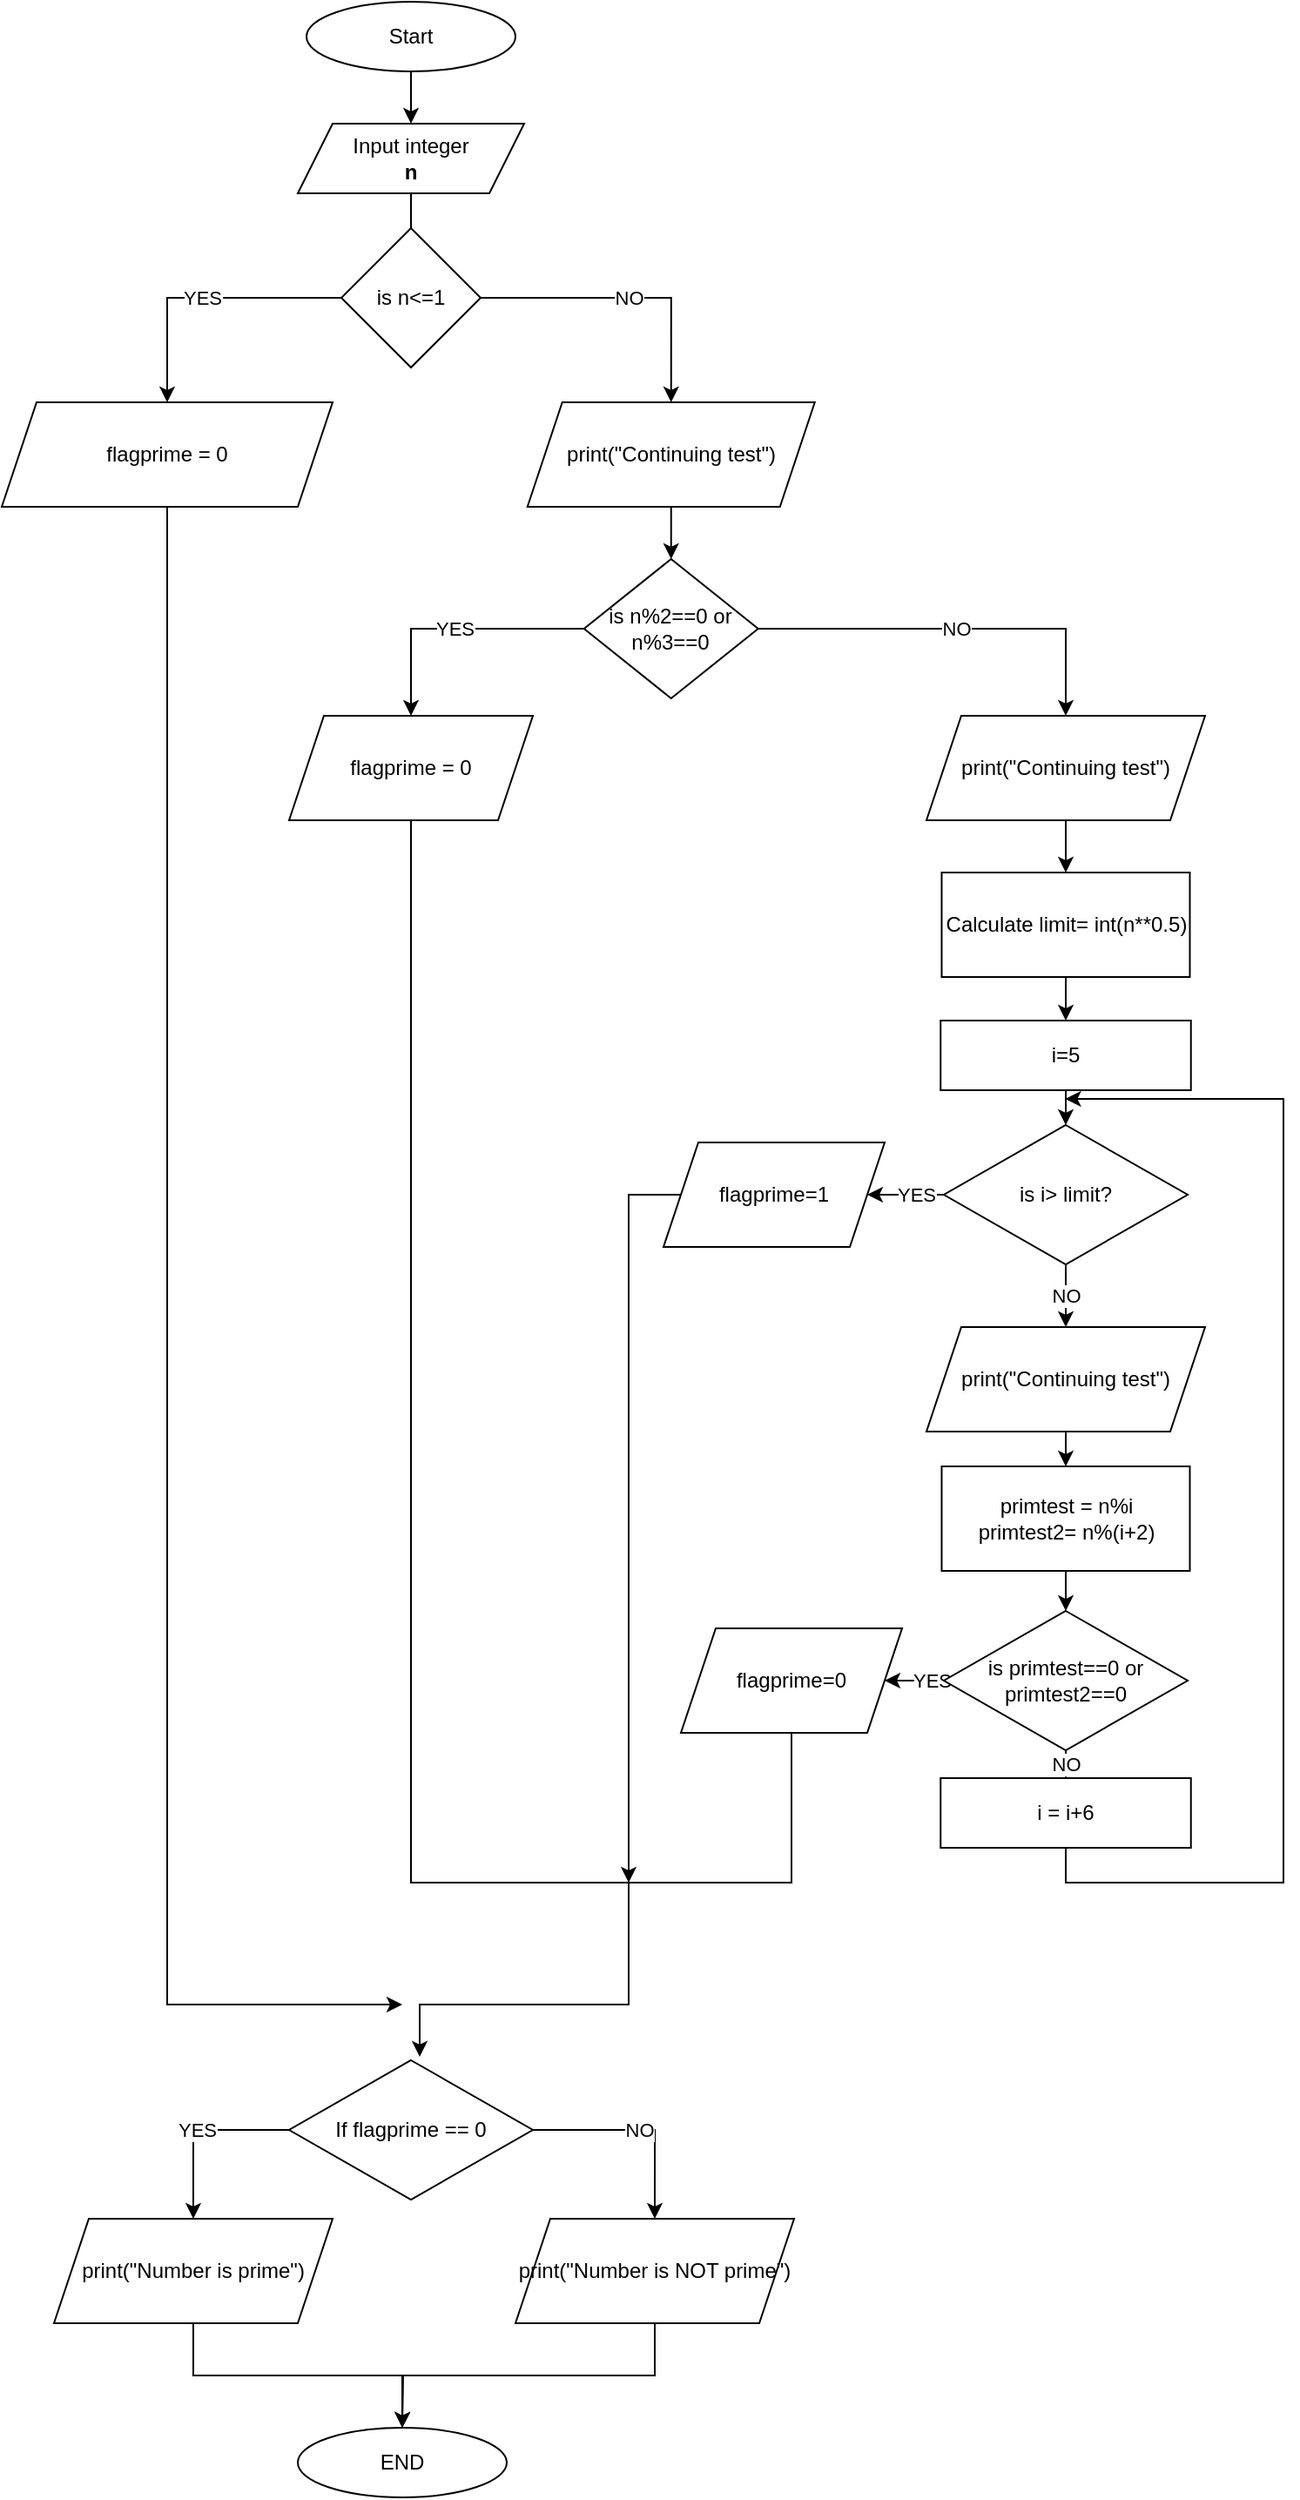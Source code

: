 <mxfile version="20.8.5" type="github">
  <diagram id="34EZfJhrYHgC37fopkoC" name="Page-1">
    <mxGraphModel dx="1912" dy="1168" grid="1" gridSize="10" guides="1" tooltips="1" connect="1" arrows="1" fold="1" page="1" pageScale="1" pageWidth="827" pageHeight="1169" math="0" shadow="0">
      <root>
        <mxCell id="0" />
        <mxCell id="1" parent="0" />
        <mxCell id="uWPHuh8nvIAf7vCWcb3A-2" style="edgeStyle=orthogonalEdgeStyle;rounded=0;orthogonalLoop=1;jettySize=auto;html=1;exitX=0.5;exitY=1;exitDx=0;exitDy=0;entryX=0.5;entryY=0;entryDx=0;entryDy=0;" parent="1" source="fB9wuU_Gm-C1jsRpjV0--1" target="JkchHSl3erVK-wzrHskg-3" edge="1">
          <mxGeometry relative="1" as="geometry" />
        </mxCell>
        <mxCell id="fB9wuU_Gm-C1jsRpjV0--1" value="Start" style="ellipse;whiteSpace=wrap;html=1;" parent="1" vertex="1">
          <mxGeometry x="335" y="20" width="120" height="40" as="geometry" />
        </mxCell>
        <mxCell id="JkchHSl3erVK-wzrHskg-3" value="Input integer&lt;br&gt;&lt;b&gt;n&lt;/b&gt;" style="shape=parallelogram;perimeter=parallelogramPerimeter;whiteSpace=wrap;html=1;fixedSize=1;" parent="1" vertex="1">
          <mxGeometry x="330" y="90" width="130" height="40" as="geometry" />
        </mxCell>
        <mxCell id="Tft8_pZeIXdR6v2e2bm5-25" style="edgeStyle=orthogonalEdgeStyle;rounded=0;orthogonalLoop=1;jettySize=auto;html=1;exitX=0.5;exitY=1;exitDx=0;exitDy=0;entryX=0.5;entryY=0;entryDx=0;entryDy=0;" edge="1" parent="1" source="JkchHSl3erVK-wzrHskg-6" target="Tft8_pZeIXdR6v2e2bm5-4">
          <mxGeometry relative="1" as="geometry">
            <mxPoint x="770.739" y="660" as="targetPoint" />
          </mxGeometry>
        </mxCell>
        <mxCell id="JkchHSl3erVK-wzrHskg-6" value="i=5" style="whiteSpace=wrap;html=1;" parent="1" vertex="1">
          <mxGeometry x="699.12" y="605" width="143.75" height="40" as="geometry" />
        </mxCell>
        <mxCell id="Tft8_pZeIXdR6v2e2bm5-13" value="YES" style="edgeStyle=orthogonalEdgeStyle;rounded=0;orthogonalLoop=1;jettySize=auto;html=1;exitX=0;exitY=0.5;exitDx=0;exitDy=0;entryX=0.5;entryY=0;entryDx=0;entryDy=0;" edge="1" parent="1" source="JkchHSl3erVK-wzrHskg-11" target="JkchHSl3erVK-wzrHskg-26">
          <mxGeometry relative="1" as="geometry" />
        </mxCell>
        <mxCell id="Tft8_pZeIXdR6v2e2bm5-14" value="NO" style="edgeStyle=orthogonalEdgeStyle;rounded=0;orthogonalLoop=1;jettySize=auto;html=1;exitX=1;exitY=0.5;exitDx=0;exitDy=0;entryX=0.5;entryY=0;entryDx=0;entryDy=0;" edge="1" parent="1" source="JkchHSl3erVK-wzrHskg-11" target="uWPHuh8nvIAf7vCWcb3A-4">
          <mxGeometry relative="1" as="geometry" />
        </mxCell>
        <mxCell id="JkchHSl3erVK-wzrHskg-11" value="is n%2==0 or n%3==0" style="rhombus;whiteSpace=wrap;html=1;" parent="1" vertex="1">
          <mxGeometry x="494.37" y="340" width="100" height="80" as="geometry" />
        </mxCell>
        <mxCell id="JkchHSl3erVK-wzrHskg-20" value="" style="edgeStyle=orthogonalEdgeStyle;rounded=0;orthogonalLoop=1;jettySize=auto;html=1;endArrow=none;" parent="1" source="JkchHSl3erVK-wzrHskg-3" target="JkchHSl3erVK-wzrHskg-19" edge="1">
          <mxGeometry relative="1" as="geometry">
            <mxPoint x="400" y="200" as="sourcePoint" />
            <mxPoint x="420" y="524.5" as="targetPoint" />
          </mxGeometry>
        </mxCell>
        <mxCell id="JkchHSl3erVK-wzrHskg-22" value="YES" style="edgeStyle=orthogonalEdgeStyle;rounded=0;orthogonalLoop=1;jettySize=auto;html=1;" parent="1" source="JkchHSl3erVK-wzrHskg-19" target="JkchHSl3erVK-wzrHskg-23" edge="1">
          <mxGeometry relative="1" as="geometry">
            <mxPoint x="500" y="260" as="targetPoint" />
          </mxGeometry>
        </mxCell>
        <mxCell id="Tft8_pZeIXdR6v2e2bm5-10" value="NO" style="edgeStyle=orthogonalEdgeStyle;rounded=0;orthogonalLoop=1;jettySize=auto;html=1;exitX=1;exitY=0.5;exitDx=0;exitDy=0;entryX=0.5;entryY=0;entryDx=0;entryDy=0;" edge="1" parent="1" source="JkchHSl3erVK-wzrHskg-19" target="uWPHuh8nvIAf7vCWcb3A-3">
          <mxGeometry relative="1" as="geometry" />
        </mxCell>
        <mxCell id="JkchHSl3erVK-wzrHskg-19" value="is n&amp;lt;=1" style="rhombus;whiteSpace=wrap;html=1;" parent="1" vertex="1">
          <mxGeometry x="355" y="150" width="80" height="80" as="geometry" />
        </mxCell>
        <mxCell id="Tft8_pZeIXdR6v2e2bm5-30" style="edgeStyle=orthogonalEdgeStyle;rounded=0;orthogonalLoop=1;jettySize=auto;html=1;exitX=0.5;exitY=1;exitDx=0;exitDy=0;" edge="1" parent="1" source="JkchHSl3erVK-wzrHskg-23">
          <mxGeometry relative="1" as="geometry">
            <mxPoint x="390" y="1170" as="targetPoint" />
            <Array as="points">
              <mxPoint x="255" y="1170" />
            </Array>
          </mxGeometry>
        </mxCell>
        <mxCell id="JkchHSl3erVK-wzrHskg-23" value="flagprime = 0" style="shape=parallelogram;perimeter=parallelogramPerimeter;whiteSpace=wrap;html=1;fixedSize=1;" parent="1" vertex="1">
          <mxGeometry x="160" y="250" width="190" height="60" as="geometry" />
        </mxCell>
        <mxCell id="JkchHSl3erVK-wzrHskg-26" value="flagprime = 0" style="shape=parallelogram;perimeter=parallelogramPerimeter;whiteSpace=wrap;html=1;fixedSize=1;" parent="1" vertex="1">
          <mxGeometry x="325" y="430" width="140" height="60" as="geometry" />
        </mxCell>
        <mxCell id="Tft8_pZeIXdR6v2e2bm5-48" style="edgeStyle=orthogonalEdgeStyle;rounded=0;orthogonalLoop=1;jettySize=auto;html=1;exitX=0.5;exitY=1;exitDx=0;exitDy=0;" edge="1" parent="1" source="JkchHSl3erVK-wzrHskg-32">
          <mxGeometry relative="1" as="geometry">
            <mxPoint x="400" y="1200" as="targetPoint" />
            <Array as="points">
              <mxPoint x="614" y="1100" />
              <mxPoint x="520" y="1100" />
              <mxPoint x="520" y="1170" />
              <mxPoint x="400" y="1170" />
            </Array>
          </mxGeometry>
        </mxCell>
        <mxCell id="JkchHSl3erVK-wzrHskg-32" value="flagprime=0" style="shape=parallelogram;perimeter=parallelogramPerimeter;whiteSpace=wrap;html=1;fixedSize=1;" parent="1" vertex="1">
          <mxGeometry x="550" y="954" width="127" height="60" as="geometry" />
        </mxCell>
        <mxCell id="Tft8_pZeIXdR6v2e2bm5-46" style="edgeStyle=orthogonalEdgeStyle;rounded=0;orthogonalLoop=1;jettySize=auto;html=1;exitX=0;exitY=0.5;exitDx=0;exitDy=0;" edge="1" parent="1" source="JkchHSl3erVK-wzrHskg-45">
          <mxGeometry relative="1" as="geometry">
            <mxPoint x="520" y="1100" as="targetPoint" />
          </mxGeometry>
        </mxCell>
        <mxCell id="JkchHSl3erVK-wzrHskg-45" value="flagprime=1" style="shape=parallelogram;perimeter=parallelogramPerimeter;whiteSpace=wrap;html=1;fixedSize=1;" parent="1" vertex="1">
          <mxGeometry x="540" y="675" width="127" height="60" as="geometry" />
        </mxCell>
        <mxCell id="Tft8_pZeIXdR6v2e2bm5-12" style="edgeStyle=orthogonalEdgeStyle;rounded=0;orthogonalLoop=1;jettySize=auto;html=1;exitX=0.5;exitY=1;exitDx=0;exitDy=0;entryX=0.5;entryY=0;entryDx=0;entryDy=0;" edge="1" parent="1" source="uWPHuh8nvIAf7vCWcb3A-3" target="JkchHSl3erVK-wzrHskg-11">
          <mxGeometry relative="1" as="geometry" />
        </mxCell>
        <mxCell id="uWPHuh8nvIAf7vCWcb3A-3" value="print(&quot;Continuing test&quot;)" style="shape=parallelogram;perimeter=parallelogramPerimeter;whiteSpace=wrap;html=1;fixedSize=1;" parent="1" vertex="1">
          <mxGeometry x="461.87" y="250" width="165" height="60" as="geometry" />
        </mxCell>
        <mxCell id="Tft8_pZeIXdR6v2e2bm5-15" style="edgeStyle=orthogonalEdgeStyle;rounded=0;orthogonalLoop=1;jettySize=auto;html=1;exitX=0.5;exitY=1;exitDx=0;exitDy=0;entryX=0.5;entryY=0;entryDx=0;entryDy=0;" edge="1" parent="1" source="uWPHuh8nvIAf7vCWcb3A-4" target="Tft8_pZeIXdR6v2e2bm5-2">
          <mxGeometry relative="1" as="geometry" />
        </mxCell>
        <mxCell id="uWPHuh8nvIAf7vCWcb3A-4" value="print(&quot;Continuing test&quot;)" style="shape=parallelogram;perimeter=parallelogramPerimeter;whiteSpace=wrap;html=1;fixedSize=1;" parent="1" vertex="1">
          <mxGeometry x="690.995" y="430" width="160" height="60" as="geometry" />
        </mxCell>
        <mxCell id="Tft8_pZeIXdR6v2e2bm5-16" style="edgeStyle=orthogonalEdgeStyle;rounded=0;orthogonalLoop=1;jettySize=auto;html=1;exitX=0.5;exitY=1;exitDx=0;exitDy=0;entryX=0.5;entryY=0;entryDx=0;entryDy=0;" edge="1" parent="1" source="Tft8_pZeIXdR6v2e2bm5-2" target="JkchHSl3erVK-wzrHskg-6">
          <mxGeometry relative="1" as="geometry" />
        </mxCell>
        <mxCell id="Tft8_pZeIXdR6v2e2bm5-2" value="Calculate limit= int(n**0.5)" style="rounded=0;whiteSpace=wrap;html=1;" vertex="1" parent="1">
          <mxGeometry x="699.745" y="520" width="142.5" height="60" as="geometry" />
        </mxCell>
        <mxCell id="Tft8_pZeIXdR6v2e2bm5-22" value="YES" style="edgeStyle=orthogonalEdgeStyle;rounded=0;orthogonalLoop=1;jettySize=auto;html=1;exitX=0;exitY=0.5;exitDx=0;exitDy=0;" edge="1" parent="1" source="Tft8_pZeIXdR6v2e2bm5-3" target="JkchHSl3erVK-wzrHskg-32">
          <mxGeometry relative="1" as="geometry" />
        </mxCell>
        <mxCell id="Tft8_pZeIXdR6v2e2bm5-23" value="NO" style="edgeStyle=orthogonalEdgeStyle;rounded=0;orthogonalLoop=1;jettySize=auto;html=1;exitX=0.5;exitY=1;exitDx=0;exitDy=0;entryX=0.5;entryY=0;entryDx=0;entryDy=0;" edge="1" parent="1" source="Tft8_pZeIXdR6v2e2bm5-3" target="Tft8_pZeIXdR6v2e2bm5-6">
          <mxGeometry relative="1" as="geometry" />
        </mxCell>
        <mxCell id="Tft8_pZeIXdR6v2e2bm5-3" value="is primtest==0 or primtest2==0" style="rhombus;whiteSpace=wrap;html=1;" vertex="1" parent="1">
          <mxGeometry x="700.995" y="944" width="140" height="80" as="geometry" />
        </mxCell>
        <mxCell id="Tft8_pZeIXdR6v2e2bm5-20" value="NO" style="edgeStyle=orthogonalEdgeStyle;rounded=0;orthogonalLoop=1;jettySize=auto;html=1;exitX=0.5;exitY=1;exitDx=0;exitDy=0;" edge="1" parent="1" source="Tft8_pZeIXdR6v2e2bm5-4" target="Tft8_pZeIXdR6v2e2bm5-9">
          <mxGeometry relative="1" as="geometry" />
        </mxCell>
        <mxCell id="Tft8_pZeIXdR6v2e2bm5-21" value="YES" style="edgeStyle=orthogonalEdgeStyle;rounded=0;orthogonalLoop=1;jettySize=auto;html=1;" edge="1" parent="1" source="Tft8_pZeIXdR6v2e2bm5-4" target="JkchHSl3erVK-wzrHskg-45">
          <mxGeometry relative="1" as="geometry" />
        </mxCell>
        <mxCell id="Tft8_pZeIXdR6v2e2bm5-4" value="is i&amp;gt; limit?" style="rhombus;whiteSpace=wrap;html=1;" vertex="1" parent="1">
          <mxGeometry x="700.995" y="665" width="140" height="80" as="geometry" />
        </mxCell>
        <mxCell id="Tft8_pZeIXdR6v2e2bm5-18" style="edgeStyle=orthogonalEdgeStyle;rounded=0;orthogonalLoop=1;jettySize=auto;html=1;exitX=0.5;exitY=1;exitDx=0;exitDy=0;" edge="1" parent="1" source="Tft8_pZeIXdR6v2e2bm5-5" target="Tft8_pZeIXdR6v2e2bm5-3">
          <mxGeometry relative="1" as="geometry" />
        </mxCell>
        <mxCell id="Tft8_pZeIXdR6v2e2bm5-5" value="primtest = n%i&lt;br&gt;primtest2= n%(i+2)" style="rounded=0;whiteSpace=wrap;html=1;" vertex="1" parent="1">
          <mxGeometry x="699.745" y="861" width="142.5" height="60" as="geometry" />
        </mxCell>
        <mxCell id="Tft8_pZeIXdR6v2e2bm5-26" style="edgeStyle=orthogonalEdgeStyle;rounded=0;orthogonalLoop=1;jettySize=auto;html=1;exitX=0.5;exitY=1;exitDx=0;exitDy=0;" edge="1" parent="1" source="Tft8_pZeIXdR6v2e2bm5-6">
          <mxGeometry relative="1" as="geometry">
            <mxPoint x="770.739" y="650" as="targetPoint" />
            <Array as="points">
              <mxPoint x="771" y="1100" />
              <mxPoint x="896" y="1100" />
              <mxPoint x="896" y="650" />
            </Array>
          </mxGeometry>
        </mxCell>
        <mxCell id="Tft8_pZeIXdR6v2e2bm5-6" value="i = i+6" style="whiteSpace=wrap;html=1;" vertex="1" parent="1">
          <mxGeometry x="699.12" y="1040" width="143.75" height="40" as="geometry" />
        </mxCell>
        <mxCell id="Tft8_pZeIXdR6v2e2bm5-17" style="edgeStyle=orthogonalEdgeStyle;rounded=0;orthogonalLoop=1;jettySize=auto;html=1;exitX=0.5;exitY=1;exitDx=0;exitDy=0;entryX=0.5;entryY=0;entryDx=0;entryDy=0;" edge="1" parent="1" source="Tft8_pZeIXdR6v2e2bm5-9" target="Tft8_pZeIXdR6v2e2bm5-5">
          <mxGeometry relative="1" as="geometry" />
        </mxCell>
        <mxCell id="Tft8_pZeIXdR6v2e2bm5-9" value="print(&quot;Continuing test&quot;)" style="shape=parallelogram;perimeter=parallelogramPerimeter;whiteSpace=wrap;html=1;fixedSize=1;" vertex="1" parent="1">
          <mxGeometry x="690.995" y="781" width="160" height="60" as="geometry" />
        </mxCell>
        <mxCell id="Tft8_pZeIXdR6v2e2bm5-29" value="END" style="ellipse;whiteSpace=wrap;html=1;" vertex="1" parent="1">
          <mxGeometry x="330" y="1413" width="120" height="40" as="geometry" />
        </mxCell>
        <mxCell id="Tft8_pZeIXdR6v2e2bm5-39" value="YES" style="edgeStyle=orthogonalEdgeStyle;rounded=0;orthogonalLoop=1;jettySize=auto;html=1;exitX=0;exitY=0.5;exitDx=0;exitDy=0;entryX=0.5;entryY=0;entryDx=0;entryDy=0;" edge="1" parent="1" source="Tft8_pZeIXdR6v2e2bm5-35" target="Tft8_pZeIXdR6v2e2bm5-37">
          <mxGeometry relative="1" as="geometry" />
        </mxCell>
        <mxCell id="Tft8_pZeIXdR6v2e2bm5-40" value="NO" style="edgeStyle=orthogonalEdgeStyle;rounded=0;orthogonalLoop=1;jettySize=auto;html=1;exitX=1;exitY=0.5;exitDx=0;exitDy=0;entryX=0.5;entryY=0;entryDx=0;entryDy=0;" edge="1" parent="1" source="Tft8_pZeIXdR6v2e2bm5-35" target="Tft8_pZeIXdR6v2e2bm5-36">
          <mxGeometry relative="1" as="geometry" />
        </mxCell>
        <mxCell id="Tft8_pZeIXdR6v2e2bm5-35" value="If flagprime == 0" style="rhombus;whiteSpace=wrap;html=1;" vertex="1" parent="1">
          <mxGeometry x="325.005" y="1202" width="140" height="80" as="geometry" />
        </mxCell>
        <mxCell id="Tft8_pZeIXdR6v2e2bm5-42" style="edgeStyle=orthogonalEdgeStyle;rounded=0;orthogonalLoop=1;jettySize=auto;html=1;exitX=0.5;exitY=1;exitDx=0;exitDy=0;" edge="1" parent="1" source="Tft8_pZeIXdR6v2e2bm5-36">
          <mxGeometry relative="1" as="geometry">
            <mxPoint x="390" y="1413" as="targetPoint" />
          </mxGeometry>
        </mxCell>
        <mxCell id="Tft8_pZeIXdR6v2e2bm5-36" value="print(&quot;Number is NOT prime&quot;)" style="shape=parallelogram;perimeter=parallelogramPerimeter;whiteSpace=wrap;html=1;fixedSize=1;" vertex="1" parent="1">
          <mxGeometry x="454.995" y="1293" width="160" height="60" as="geometry" />
        </mxCell>
        <mxCell id="Tft8_pZeIXdR6v2e2bm5-41" style="edgeStyle=orthogonalEdgeStyle;rounded=0;orthogonalLoop=1;jettySize=auto;html=1;exitX=0.5;exitY=1;exitDx=0;exitDy=0;" edge="1" parent="1" source="Tft8_pZeIXdR6v2e2bm5-37" target="Tft8_pZeIXdR6v2e2bm5-29">
          <mxGeometry relative="1" as="geometry" />
        </mxCell>
        <mxCell id="Tft8_pZeIXdR6v2e2bm5-37" value="print(&quot;Number is prime&quot;)" style="shape=parallelogram;perimeter=parallelogramPerimeter;whiteSpace=wrap;html=1;fixedSize=1;" vertex="1" parent="1">
          <mxGeometry x="189.995" y="1293" width="160" height="60" as="geometry" />
        </mxCell>
        <mxCell id="Tft8_pZeIXdR6v2e2bm5-49" value="" style="endArrow=none;html=1;rounded=0;entryX=0.5;entryY=1;entryDx=0;entryDy=0;" edge="1" parent="1" target="JkchHSl3erVK-wzrHskg-26">
          <mxGeometry width="50" height="50" relative="1" as="geometry">
            <mxPoint x="520" y="1100" as="sourcePoint" />
            <mxPoint x="414" y="530" as="targetPoint" />
            <Array as="points">
              <mxPoint x="395" y="1100" />
            </Array>
          </mxGeometry>
        </mxCell>
      </root>
    </mxGraphModel>
  </diagram>
</mxfile>
